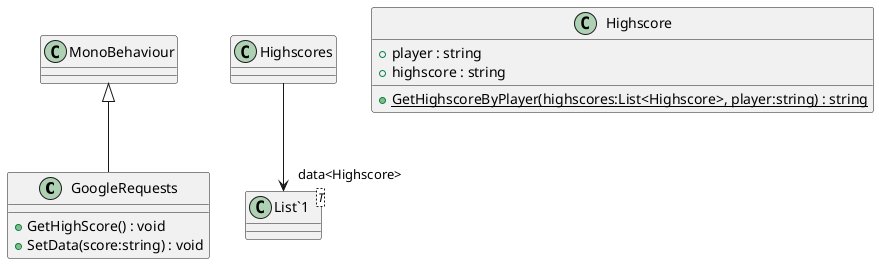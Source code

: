 @startuml
class GoogleRequests {
    + GetHighScore() : void
    + SetData(score:string) : void
}
class Highscores {
}
class Highscore {
    + player : string
    + highscore : string
    + {static} GetHighscoreByPlayer(highscores:List<Highscore>, player:string) : string
}
class "List`1"<T> {
}
MonoBehaviour <|-- GoogleRequests
Highscores --> "data<Highscore>" "List`1"
@enduml
